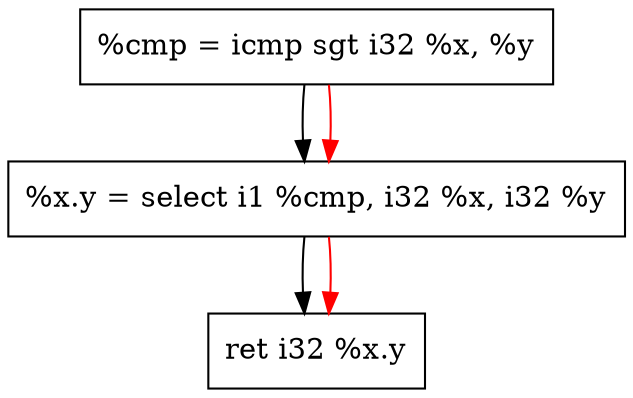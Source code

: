 digraph "CDFG for'func' function" {
	Node0x55c2a4b48690[shape=record, label="  %cmp = icmp sgt i32 %x, %y"];
	Node0x55c2a4ad2c98[shape=record, label="  %x.y = select i1 %cmp, i32 %x, i32 %y"];
	Node0x55c2a4b48618[shape=record, label="  ret i32 %x.y"];
	Node0x55c2a4b48690 -> Node0x55c2a4ad2c98
	Node0x55c2a4ad2c98 -> Node0x55c2a4b48618
edge [color=red]
	Node0x55c2a4b48690 -> Node0x55c2a4ad2c98
	Node0x55c2a4ad2c98 -> Node0x55c2a4b48618
}
